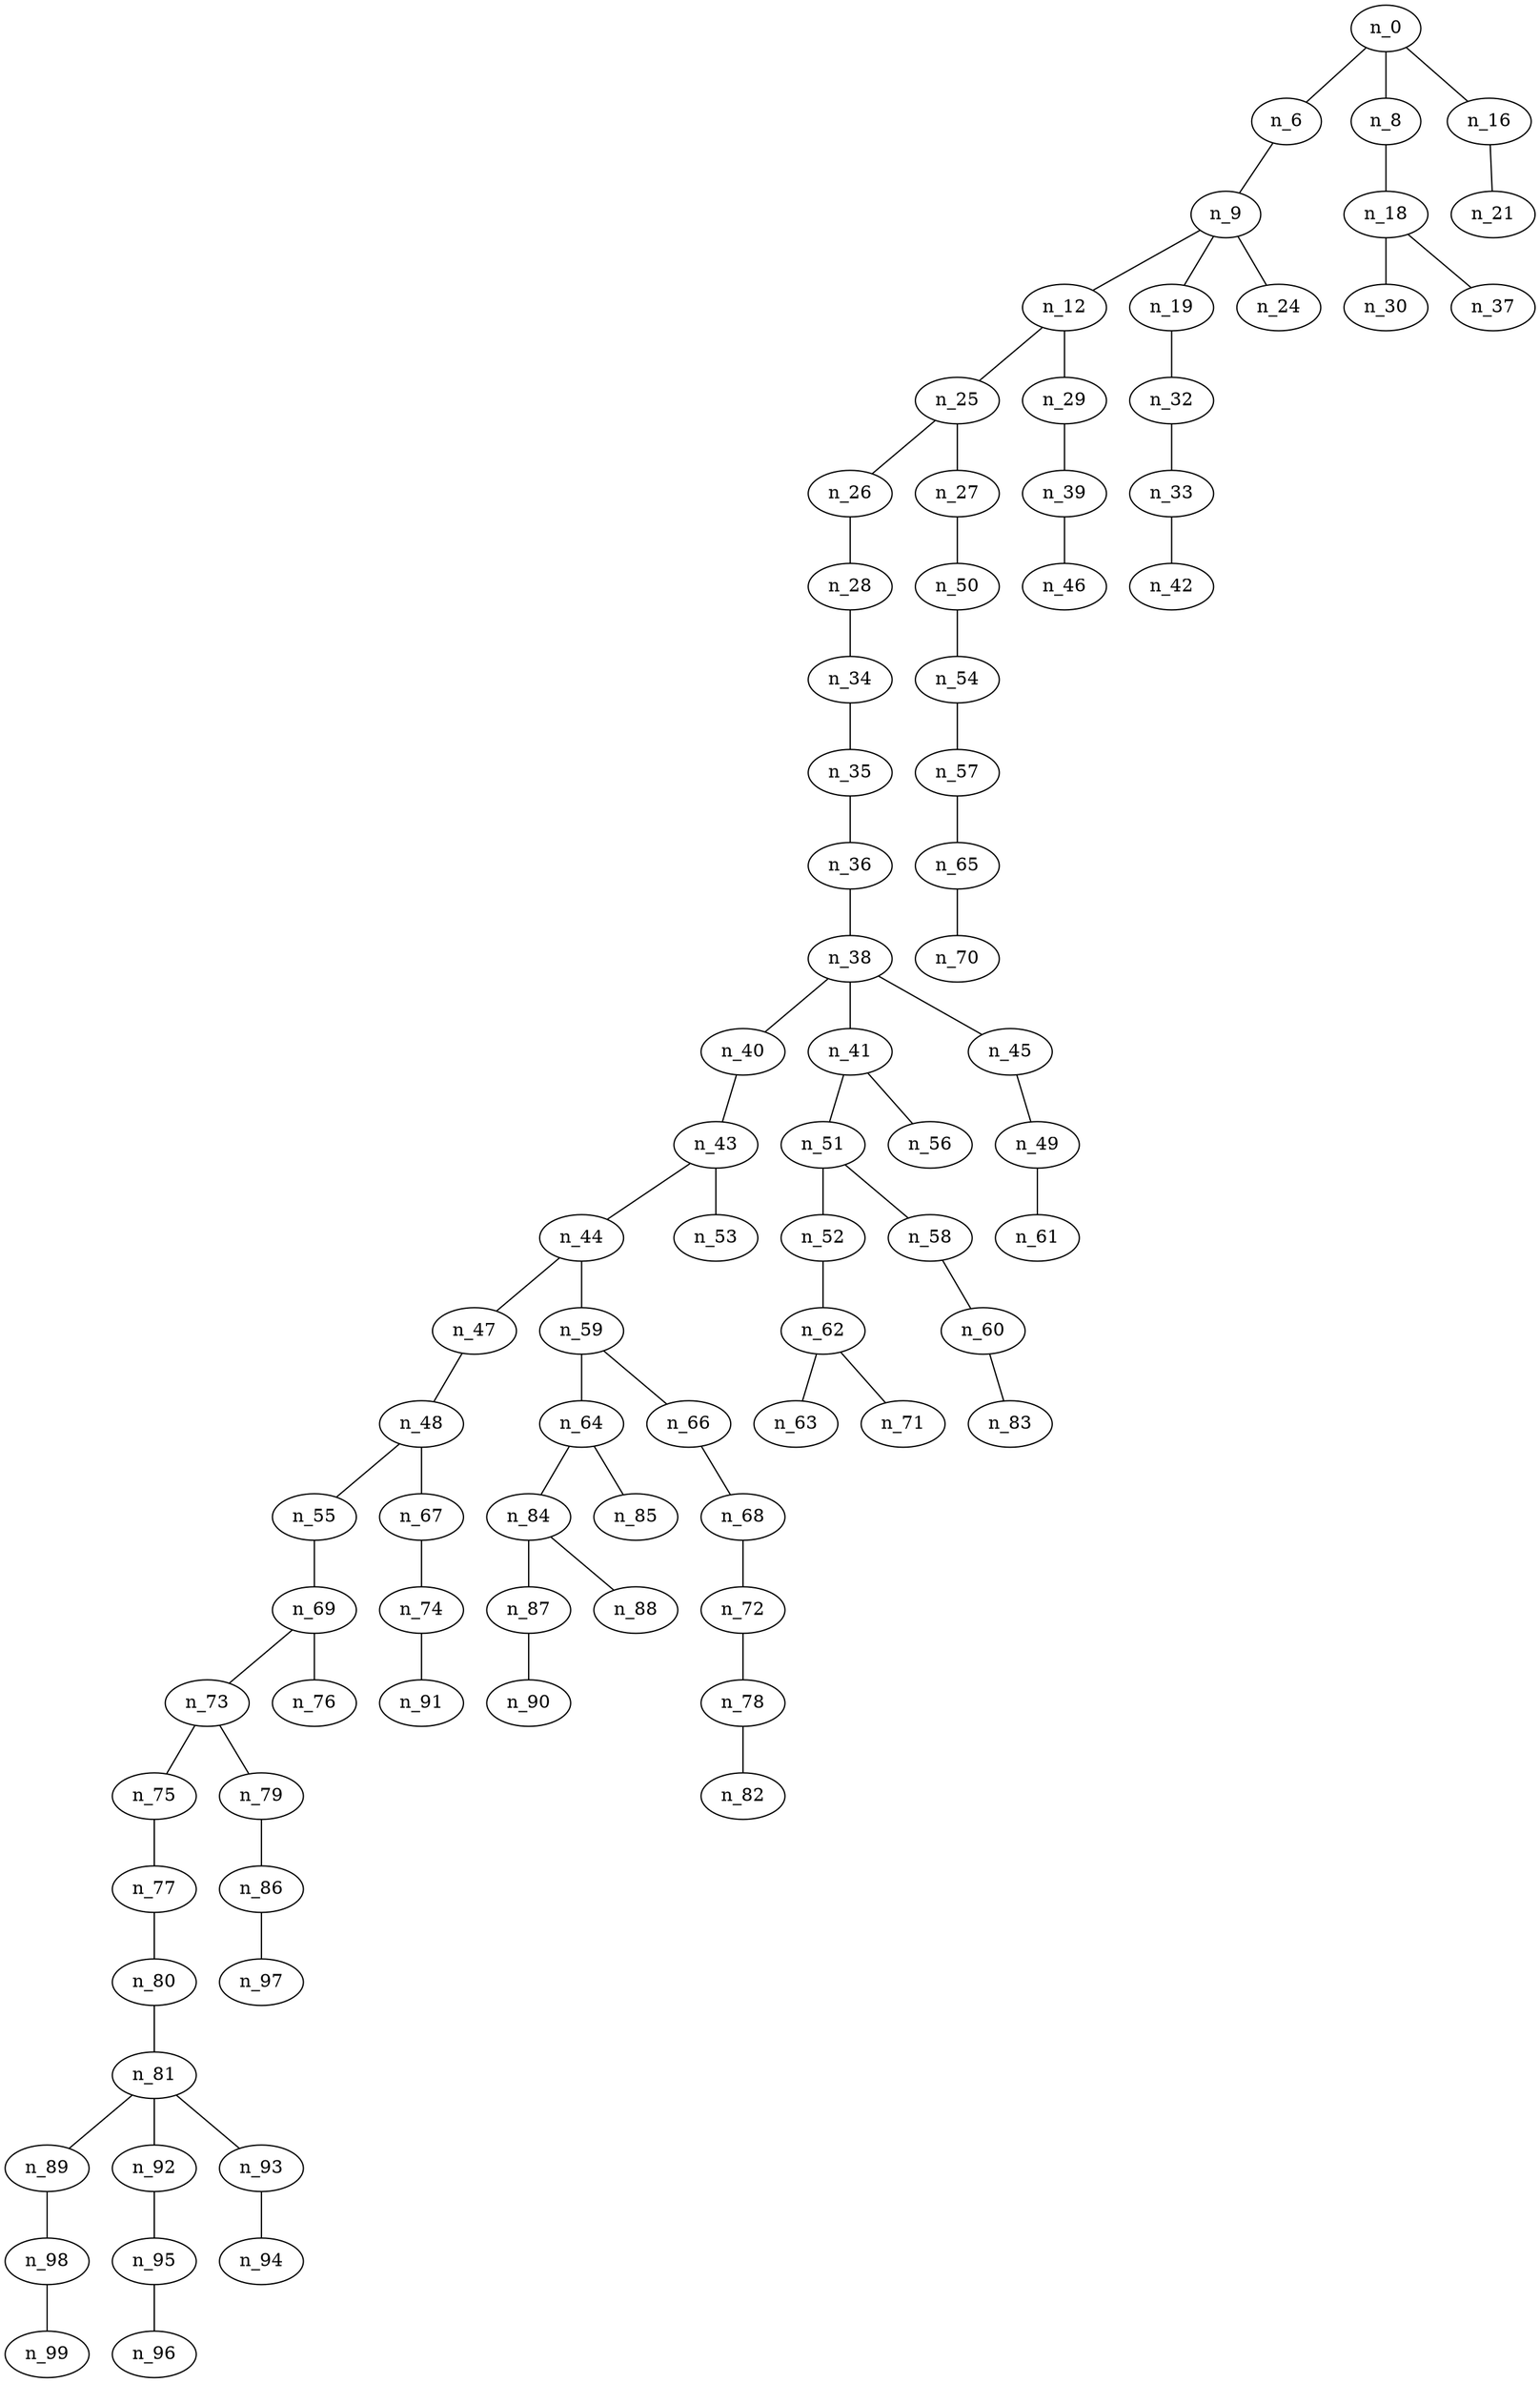 graph grafoGeografico_100_30_DFS_R  {
n_0;
n_6;
n_9;
n_12;
n_25;
n_26;
n_28;
n_34;
n_35;
n_36;
n_38;
n_40;
n_43;
n_44;
n_47;
n_48;
n_55;
n_69;
n_73;
n_75;
n_77;
n_80;
n_81;
n_89;
n_98;
n_99;
n_92;
n_95;
n_96;
n_93;
n_94;
n_79;
n_86;
n_97;
n_76;
n_67;
n_74;
n_91;
n_59;
n_64;
n_84;
n_87;
n_90;
n_88;
n_85;
n_66;
n_68;
n_72;
n_78;
n_82;
n_53;
n_41;
n_51;
n_52;
n_62;
n_63;
n_71;
n_58;
n_60;
n_83;
n_56;
n_45;
n_49;
n_61;
n_27;
n_50;
n_54;
n_57;
n_65;
n_70;
n_29;
n_39;
n_46;
n_19;
n_32;
n_33;
n_42;
n_24;
n_8;
n_18;
n_30;
n_37;
n_16;
n_21;
n_0 -- n_6;
n_6 -- n_9;
n_9 -- n_12;
n_12 -- n_25;
n_25 -- n_26;
n_26 -- n_28;
n_28 -- n_34;
n_34 -- n_35;
n_35 -- n_36;
n_36 -- n_38;
n_38 -- n_40;
n_40 -- n_43;
n_43 -- n_44;
n_44 -- n_47;
n_47 -- n_48;
n_48 -- n_55;
n_55 -- n_69;
n_69 -- n_73;
n_73 -- n_75;
n_75 -- n_77;
n_77 -- n_80;
n_80 -- n_81;
n_81 -- n_89;
n_89 -- n_98;
n_98 -- n_99;
n_81 -- n_92;
n_92 -- n_95;
n_95 -- n_96;
n_81 -- n_93;
n_93 -- n_94;
n_73 -- n_79;
n_79 -- n_86;
n_86 -- n_97;
n_69 -- n_76;
n_48 -- n_67;
n_67 -- n_74;
n_74 -- n_91;
n_44 -- n_59;
n_59 -- n_64;
n_64 -- n_84;
n_84 -- n_87;
n_87 -- n_90;
n_84 -- n_88;
n_64 -- n_85;
n_59 -- n_66;
n_66 -- n_68;
n_68 -- n_72;
n_72 -- n_78;
n_78 -- n_82;
n_43 -- n_53;
n_38 -- n_41;
n_41 -- n_51;
n_51 -- n_52;
n_52 -- n_62;
n_62 -- n_63;
n_62 -- n_71;
n_51 -- n_58;
n_58 -- n_60;
n_60 -- n_83;
n_41 -- n_56;
n_38 -- n_45;
n_45 -- n_49;
n_49 -- n_61;
n_25 -- n_27;
n_27 -- n_50;
n_50 -- n_54;
n_54 -- n_57;
n_57 -- n_65;
n_65 -- n_70;
n_12 -- n_29;
n_29 -- n_39;
n_39 -- n_46;
n_9 -- n_19;
n_19 -- n_32;
n_32 -- n_33;
n_33 -- n_42;
n_9 -- n_24;
n_0 -- n_8;
n_8 -- n_18;
n_18 -- n_30;
n_18 -- n_37;
n_0 -- n_16;
n_16 -- n_21;
}
